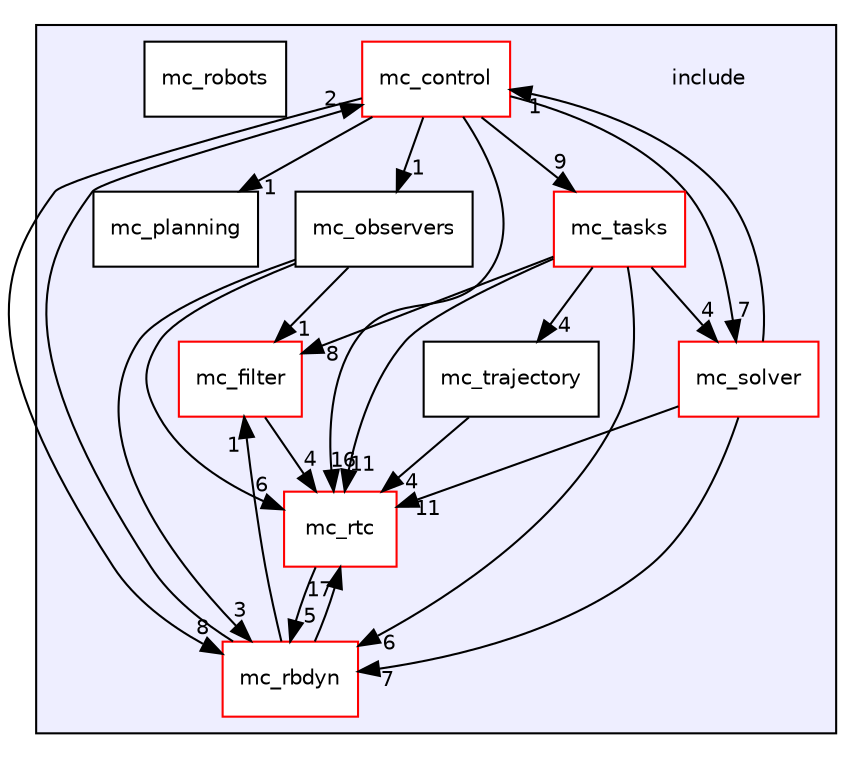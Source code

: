 digraph "include" {
  compound=true
  node [ fontsize="10", fontname="Helvetica"];
  edge [ labelfontsize="10", labelfontname="Helvetica"];
  subgraph clusterdir_d44c64559bbebec7f509842c48db8b23 {
    graph [ bgcolor="#eeeeff", pencolor="black", label="" URL="dir_d44c64559bbebec7f509842c48db8b23.html"];
    dir_d44c64559bbebec7f509842c48db8b23 [shape=plaintext label="include"];
    dir_8a948ff1aa35df8f7730fc54bf71041a [shape=box label="mc_control" color="red" fillcolor="white" style="filled" URL="dir_8a948ff1aa35df8f7730fc54bf71041a.html"];
    dir_81ddcdc3813edc8a5609c37787e58a68 [shape=box label="mc_filter" color="red" fillcolor="white" style="filled" URL="dir_81ddcdc3813edc8a5609c37787e58a68.html"];
    dir_dd557f61e1b89092937f946325ef4783 [shape=box label="mc_observers" color="black" fillcolor="white" style="filled" URL="dir_dd557f61e1b89092937f946325ef4783.html"];
    dir_07d3c227ab2f47ab361e8e4c5a7f6b3c [shape=box label="mc_planning" color="black" fillcolor="white" style="filled" URL="dir_07d3c227ab2f47ab361e8e4c5a7f6b3c.html"];
    dir_314ec80f2fc36a4630429f4d5408038e [shape=box label="mc_rbdyn" color="red" fillcolor="white" style="filled" URL="dir_314ec80f2fc36a4630429f4d5408038e.html"];
    dir_bdd1e3963958c16d978788161539a083 [shape=box label="mc_robots" color="black" fillcolor="white" style="filled" URL="dir_bdd1e3963958c16d978788161539a083.html"];
    dir_379a22462e4fb075f5428ea3ff528930 [shape=box label="mc_rtc" color="red" fillcolor="white" style="filled" URL="dir_379a22462e4fb075f5428ea3ff528930.html"];
    dir_fad12f0f0b10f75a80792b958ab0d808 [shape=box label="mc_solver" color="red" fillcolor="white" style="filled" URL="dir_fad12f0f0b10f75a80792b958ab0d808.html"];
    dir_c5d9ba9e59fcda315855869f4a23a264 [shape=box label="mc_tasks" color="red" fillcolor="white" style="filled" URL="dir_c5d9ba9e59fcda315855869f4a23a264.html"];
    dir_66252c19127e6830ae8826000552c89a [shape=box label="mc_trajectory" color="black" fillcolor="white" style="filled" URL="dir_66252c19127e6830ae8826000552c89a.html"];
  }
  dir_c5d9ba9e59fcda315855869f4a23a264->dir_66252c19127e6830ae8826000552c89a [headlabel="4", labeldistance=1.5 headhref="dir_000011_000012.html"];
  dir_c5d9ba9e59fcda315855869f4a23a264->dir_314ec80f2fc36a4630429f4d5408038e [headlabel="6", labeldistance=1.5 headhref="dir_000011_000006.html"];
  dir_c5d9ba9e59fcda315855869f4a23a264->dir_379a22462e4fb075f5428ea3ff528930 [headlabel="11", labeldistance=1.5 headhref="dir_000011_000008.html"];
  dir_c5d9ba9e59fcda315855869f4a23a264->dir_fad12f0f0b10f75a80792b958ab0d808 [headlabel="4", labeldistance=1.5 headhref="dir_000011_000010.html"];
  dir_c5d9ba9e59fcda315855869f4a23a264->dir_81ddcdc3813edc8a5609c37787e58a68 [headlabel="8", labeldistance=1.5 headhref="dir_000011_000019.html"];
  dir_66252c19127e6830ae8826000552c89a->dir_379a22462e4fb075f5428ea3ff528930 [headlabel="4", labeldistance=1.5 headhref="dir_000012_000008.html"];
  dir_314ec80f2fc36a4630429f4d5408038e->dir_379a22462e4fb075f5428ea3ff528930 [headlabel="17", labeldistance=1.5 headhref="dir_000006_000008.html"];
  dir_314ec80f2fc36a4630429f4d5408038e->dir_8a948ff1aa35df8f7730fc54bf71041a [headlabel="2", labeldistance=1.5 headhref="dir_000006_000001.html"];
  dir_314ec80f2fc36a4630429f4d5408038e->dir_81ddcdc3813edc8a5609c37787e58a68 [headlabel="1", labeldistance=1.5 headhref="dir_000006_000019.html"];
  dir_379a22462e4fb075f5428ea3ff528930->dir_314ec80f2fc36a4630429f4d5408038e [headlabel="5", labeldistance=1.5 headhref="dir_000008_000006.html"];
  dir_dd557f61e1b89092937f946325ef4783->dir_314ec80f2fc36a4630429f4d5408038e [headlabel="3", labeldistance=1.5 headhref="dir_000004_000006.html"];
  dir_dd557f61e1b89092937f946325ef4783->dir_379a22462e4fb075f5428ea3ff528930 [headlabel="6", labeldistance=1.5 headhref="dir_000004_000008.html"];
  dir_dd557f61e1b89092937f946325ef4783->dir_81ddcdc3813edc8a5609c37787e58a68 [headlabel="1", labeldistance=1.5 headhref="dir_000004_000019.html"];
  dir_8a948ff1aa35df8f7730fc54bf71041a->dir_c5d9ba9e59fcda315855869f4a23a264 [headlabel="9", labeldistance=1.5 headhref="dir_000001_000011.html"];
  dir_8a948ff1aa35df8f7730fc54bf71041a->dir_314ec80f2fc36a4630429f4d5408038e [headlabel="8", labeldistance=1.5 headhref="dir_000001_000006.html"];
  dir_8a948ff1aa35df8f7730fc54bf71041a->dir_379a22462e4fb075f5428ea3ff528930 [headlabel="16", labeldistance=1.5 headhref="dir_000001_000008.html"];
  dir_8a948ff1aa35df8f7730fc54bf71041a->dir_dd557f61e1b89092937f946325ef4783 [headlabel="1", labeldistance=1.5 headhref="dir_000001_000004.html"];
  dir_8a948ff1aa35df8f7730fc54bf71041a->dir_fad12f0f0b10f75a80792b958ab0d808 [headlabel="7", labeldistance=1.5 headhref="dir_000001_000010.html"];
  dir_8a948ff1aa35df8f7730fc54bf71041a->dir_07d3c227ab2f47ab361e8e4c5a7f6b3c [headlabel="1", labeldistance=1.5 headhref="dir_000001_000005.html"];
  dir_fad12f0f0b10f75a80792b958ab0d808->dir_314ec80f2fc36a4630429f4d5408038e [headlabel="7", labeldistance=1.5 headhref="dir_000010_000006.html"];
  dir_fad12f0f0b10f75a80792b958ab0d808->dir_379a22462e4fb075f5428ea3ff528930 [headlabel="11", labeldistance=1.5 headhref="dir_000010_000008.html"];
  dir_fad12f0f0b10f75a80792b958ab0d808->dir_8a948ff1aa35df8f7730fc54bf71041a [headlabel="1", labeldistance=1.5 headhref="dir_000010_000001.html"];
  dir_81ddcdc3813edc8a5609c37787e58a68->dir_379a22462e4fb075f5428ea3ff528930 [headlabel="4", labeldistance=1.5 headhref="dir_000019_000008.html"];
}
